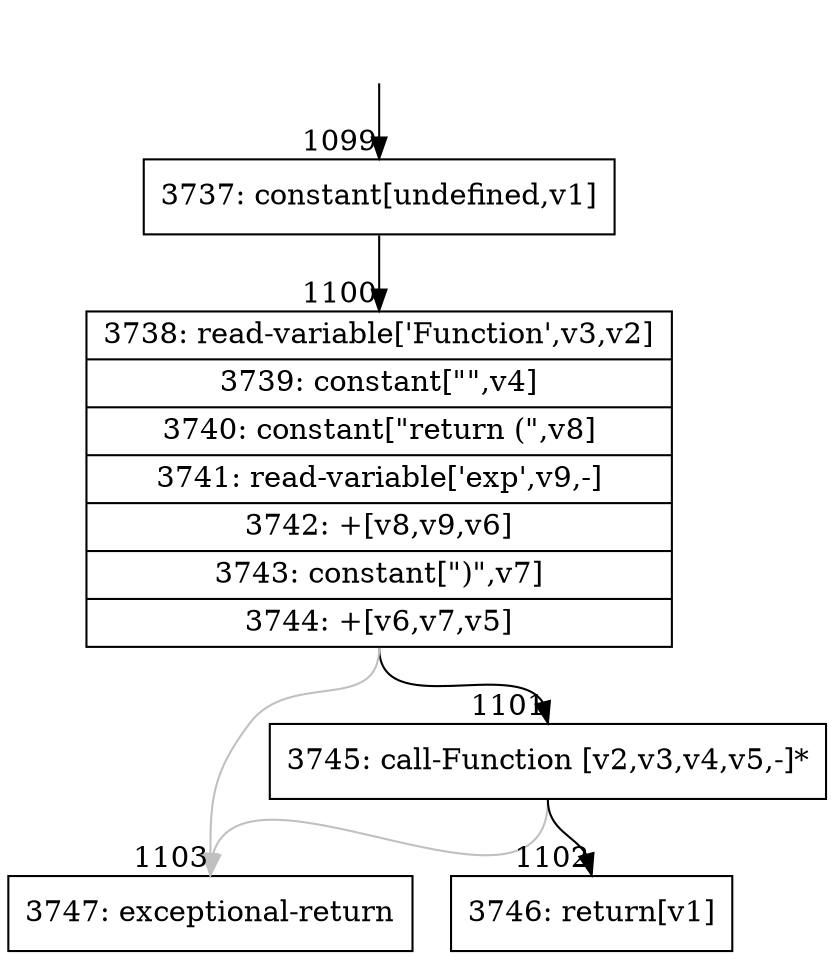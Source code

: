 digraph {
rankdir="TD"
BB_entry57[shape=none,label=""];
BB_entry57 -> BB1099 [tailport=s, headport=n, headlabel="    1099"]
BB1099 [shape=record label="{3737: constant[undefined,v1]}" ] 
BB1099 -> BB1100 [tailport=s, headport=n, headlabel="      1100"]
BB1100 [shape=record label="{3738: read-variable['Function',v3,v2]|3739: constant[\"\",v4]|3740: constant[\"return (\",v8]|3741: read-variable['exp',v9,-]|3742: +[v8,v9,v6]|3743: constant[\")\",v7]|3744: +[v6,v7,v5]}" ] 
BB1100 -> BB1101 [tailport=s, headport=n, headlabel="      1101"]
BB1100 -> BB1103 [tailport=s, headport=n, color=gray, headlabel="      1103"]
BB1101 [shape=record label="{3745: call-Function [v2,v3,v4,v5,-]*}" ] 
BB1101 -> BB1102 [tailport=s, headport=n, headlabel="      1102"]
BB1101 -> BB1103 [tailport=s, headport=n, color=gray]
BB1102 [shape=record label="{3746: return[v1]}" ] 
BB1103 [shape=record label="{3747: exceptional-return}" ] 
//#$~ 1218
}
